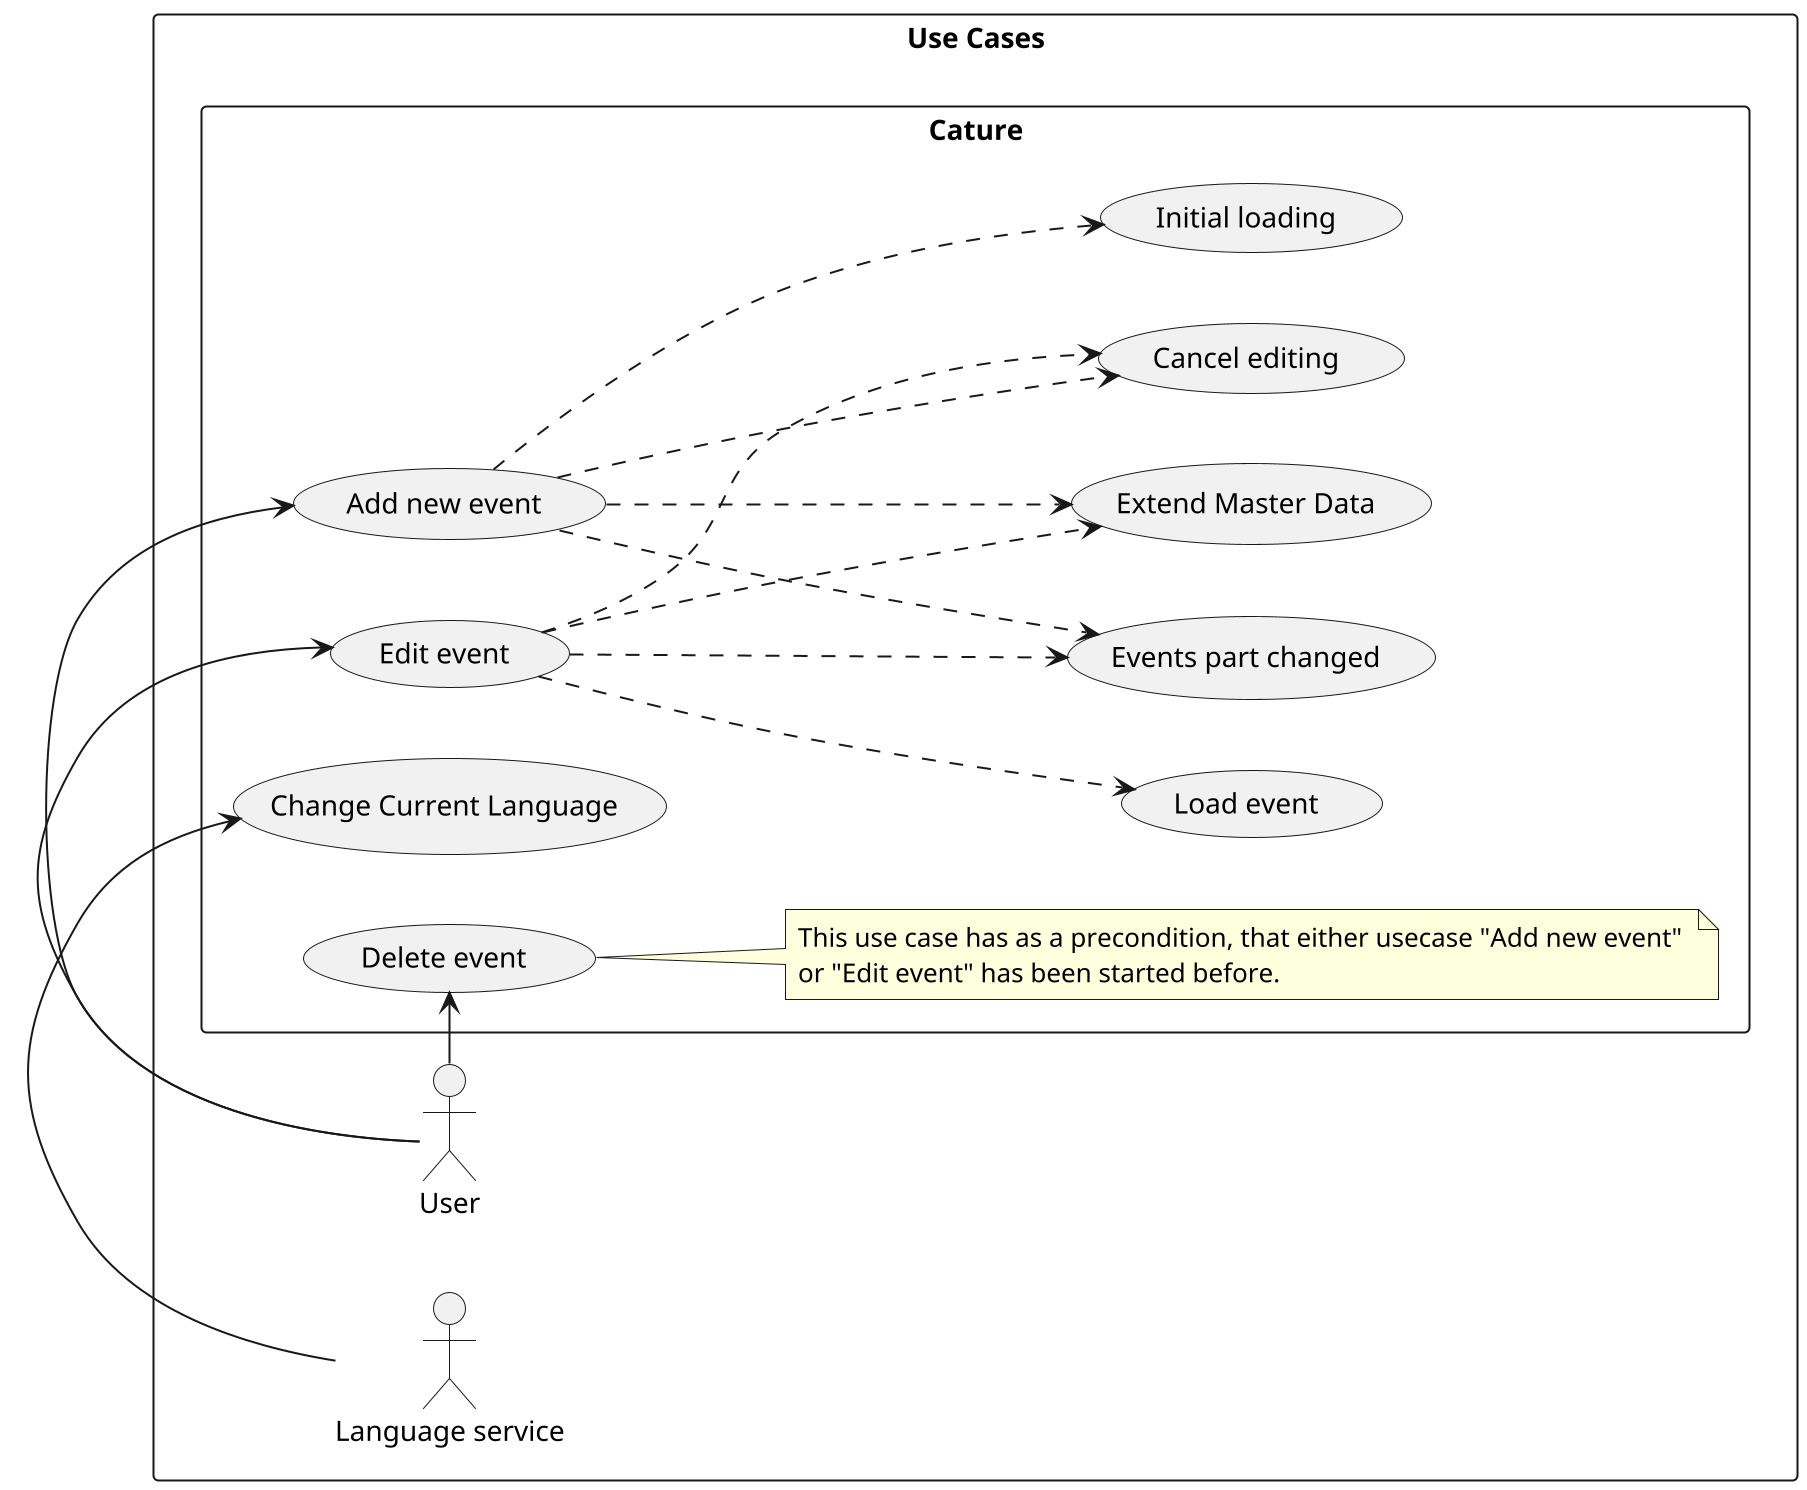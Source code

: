 @startuml "Use Cases"
scale 2
left to right direction
skinparam packageStyle rect
skinparam defaultFontName "Arial"
rectangle "Use Cases" {
  actor User
  actor "Language service"

    package Cature {
      
        User -> (Add new event)
        User -> (Edit event)
        User -> (Delete event)
        "Language service" -> (Change Current Language)
        (Add new event).-> (Extend Master Data)
        (Add new event).-> (Cancel editing)
        (Add new event).-> (Initial loading)
        (Add new event).-> (Events part changed)
        (Edit event).-> (Extend Master Data)
        (Edit event).-> (Cancel editing)
        (Edit event).-> (Load event)
        (Edit event).-> (Events part changed)

        note right of (Delete event)
          This use case has as a precondition, that either usecase "Add new event" 
          or "Edit event" has been started before.
        end note
    }
@enduml
